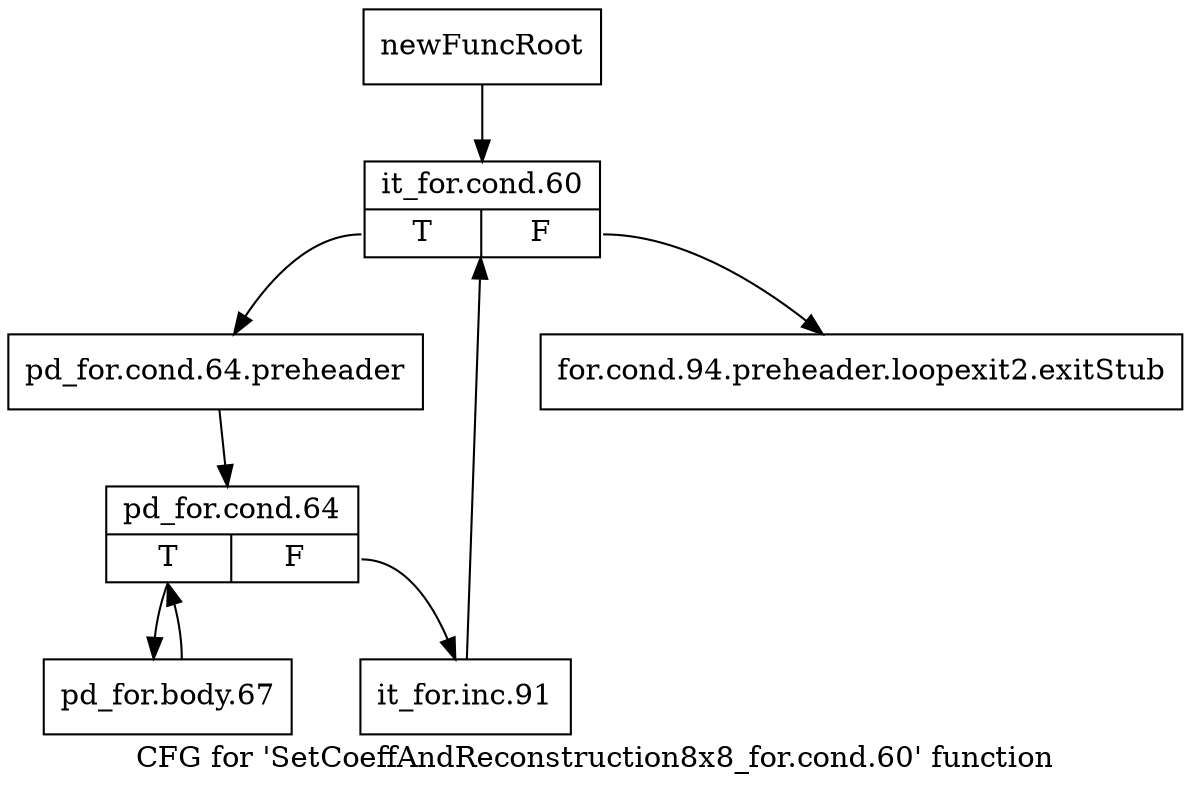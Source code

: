 digraph "CFG for 'SetCoeffAndReconstruction8x8_for.cond.60' function" {
	label="CFG for 'SetCoeffAndReconstruction8x8_for.cond.60' function";

	Node0x2bcf880 [shape=record,label="{newFuncRoot}"];
	Node0x2bcf880 -> Node0x2bcf920;
	Node0x2bcf8d0 [shape=record,label="{for.cond.94.preheader.loopexit2.exitStub}"];
	Node0x2bcf920 [shape=record,label="{it_for.cond.60|{<s0>T|<s1>F}}"];
	Node0x2bcf920:s0 -> Node0x2bcf970;
	Node0x2bcf920:s1 -> Node0x2bcf8d0;
	Node0x2bcf970 [shape=record,label="{pd_for.cond.64.preheader}"];
	Node0x2bcf970 -> Node0x2bcf9c0;
	Node0x2bcf9c0 [shape=record,label="{pd_for.cond.64|{<s0>T|<s1>F}}"];
	Node0x2bcf9c0:s0 -> Node0x2bcfa60;
	Node0x2bcf9c0:s1 -> Node0x2bcfa10;
	Node0x2bcfa10 [shape=record,label="{it_for.inc.91}"];
	Node0x2bcfa10 -> Node0x2bcf920;
	Node0x2bcfa60 [shape=record,label="{pd_for.body.67}"];
	Node0x2bcfa60 -> Node0x2bcf9c0;
}
